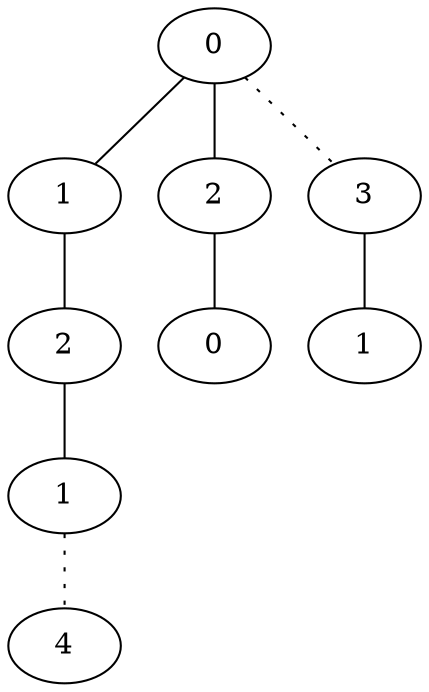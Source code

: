 graph {
a0[label=0];
a1[label=1];
a2[label=2];
a3[label=1];
a4[label=4];
a5[label=2];
a6[label=0];
a7[label=3];
a8[label=1];
a0 -- a1;
a0 -- a5;
a0 -- a7 [style=dotted];
a1 -- a2;
a2 -- a3;
a3 -- a4 [style=dotted];
a5 -- a6;
a7 -- a8;
}
